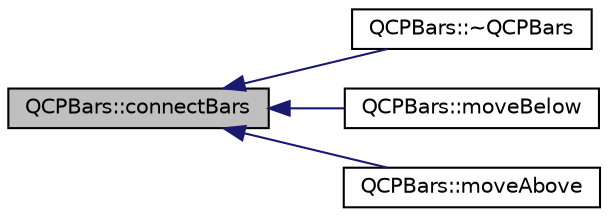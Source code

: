 digraph "QCPBars::connectBars"
{
  edge [fontname="Helvetica",fontsize="10",labelfontname="Helvetica",labelfontsize="10"];
  node [fontname="Helvetica",fontsize="10",shape=record];
  rankdir="LR";
  Node44 [label="QCPBars::connectBars",height=0.2,width=0.4,color="black", fillcolor="grey75", style="filled", fontcolor="black"];
  Node44 -> Node45 [dir="back",color="midnightblue",fontsize="10",style="solid",fontname="Helvetica"];
  Node45 [label="QCPBars::~QCPBars",height=0.2,width=0.4,color="black", fillcolor="white", style="filled",URL="$d9/d56/class_q_c_p_bars.html#a4d880e28031ef120603f543379be2f22"];
  Node44 -> Node46 [dir="back",color="midnightblue",fontsize="10",style="solid",fontname="Helvetica"];
  Node46 [label="QCPBars::moveBelow",height=0.2,width=0.4,color="black", fillcolor="white", style="filled",URL="$d9/d56/class_q_c_p_bars.html#a69fc371346980f19177c3d1ecdad78ee"];
  Node44 -> Node47 [dir="back",color="midnightblue",fontsize="10",style="solid",fontname="Helvetica"];
  Node47 [label="QCPBars::moveAbove",height=0.2,width=0.4,color="black", fillcolor="white", style="filled",URL="$d9/d56/class_q_c_p_bars.html#ac22e00a6a41509538c21b04f0a57318c"];
}
